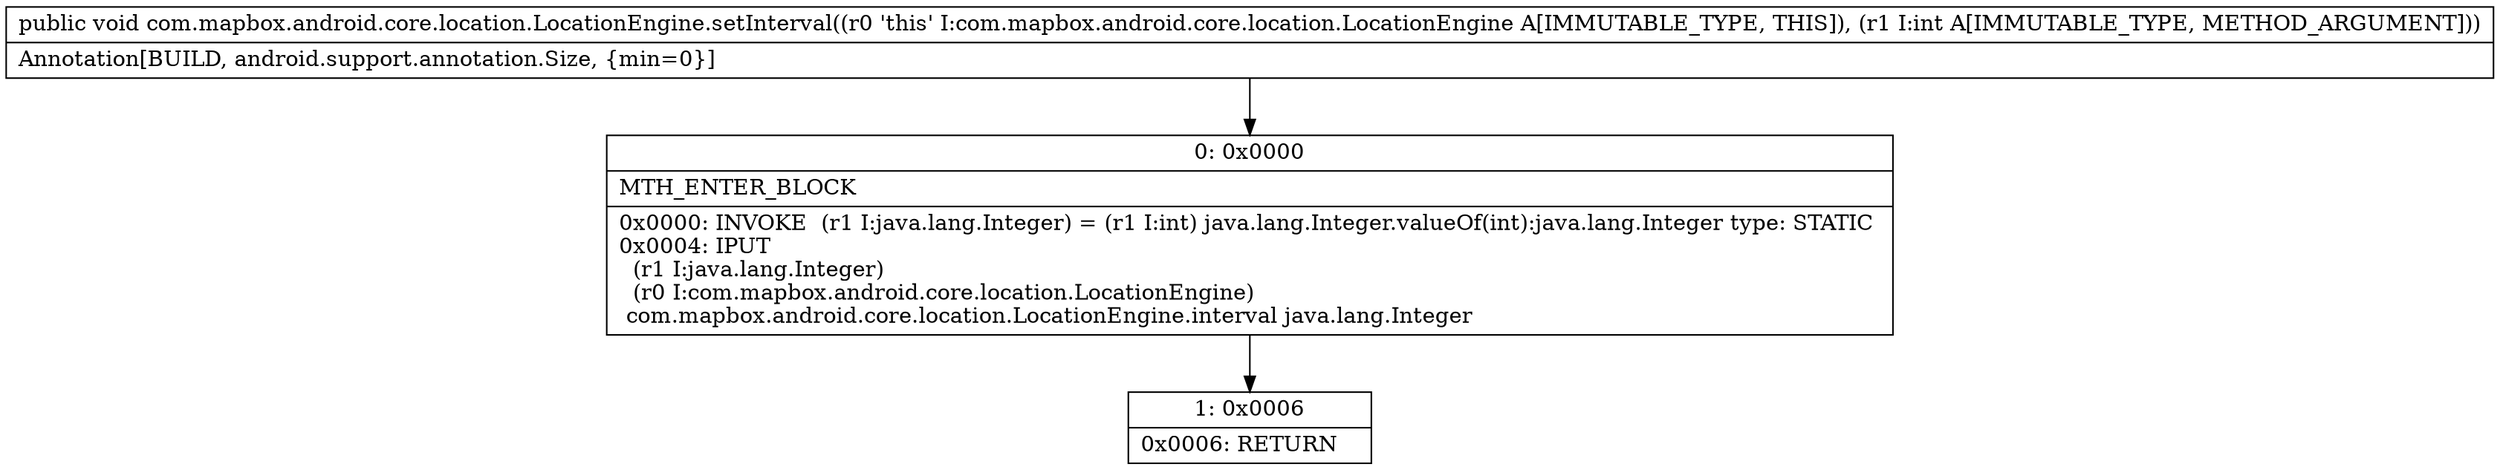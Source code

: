 digraph "CFG forcom.mapbox.android.core.location.LocationEngine.setInterval(I)V" {
Node_0 [shape=record,label="{0\:\ 0x0000|MTH_ENTER_BLOCK\l|0x0000: INVOKE  (r1 I:java.lang.Integer) = (r1 I:int) java.lang.Integer.valueOf(int):java.lang.Integer type: STATIC \l0x0004: IPUT  \l  (r1 I:java.lang.Integer)\l  (r0 I:com.mapbox.android.core.location.LocationEngine)\l com.mapbox.android.core.location.LocationEngine.interval java.lang.Integer \l}"];
Node_1 [shape=record,label="{1\:\ 0x0006|0x0006: RETURN   \l}"];
MethodNode[shape=record,label="{public void com.mapbox.android.core.location.LocationEngine.setInterval((r0 'this' I:com.mapbox.android.core.location.LocationEngine A[IMMUTABLE_TYPE, THIS]), (r1 I:int A[IMMUTABLE_TYPE, METHOD_ARGUMENT]))  | Annotation[BUILD, android.support.annotation.Size, \{min=0\}]\l}"];
MethodNode -> Node_0;
Node_0 -> Node_1;
}

